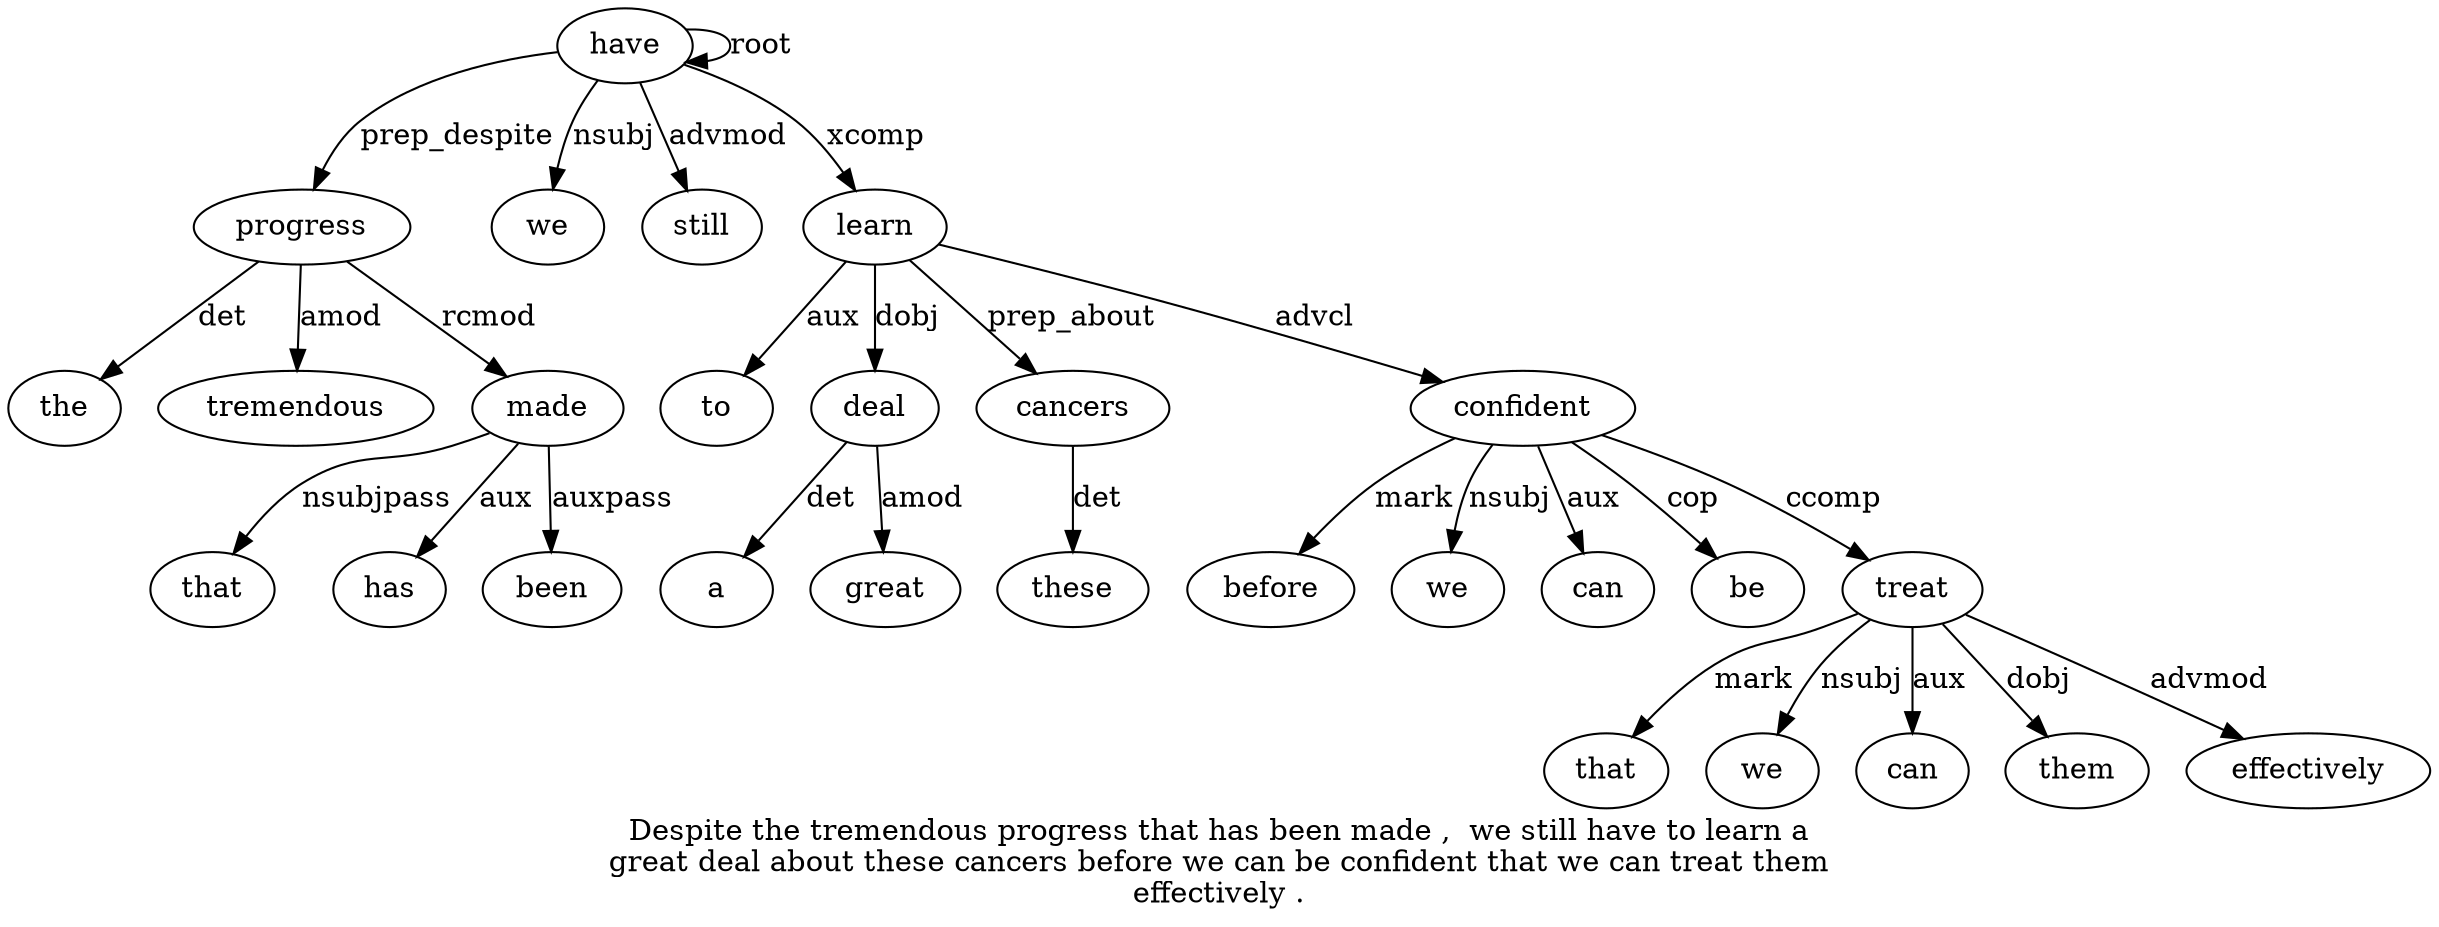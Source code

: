 digraph "Despite the tremendous progress that has been made ,  we still have to learn a great deal about these cancers before we can be confident that we can treat them effectively ." {
label="Despite the tremendous progress that has been made ,  we still have to learn a
great deal about these cancers before we can be confident that we can treat them
effectively .";
progress4 [style=filled, fillcolor=white, label=progress];
the2 [style=filled, fillcolor=white, label=the];
progress4 -> the2  [label=det];
tremendous3 [style=filled, fillcolor=white, label=tremendous];
progress4 -> tremendous3  [label=amod];
have12 [style=filled, fillcolor=white, label=have];
have12 -> progress4  [label=prep_despite];
made8 [style=filled, fillcolor=white, label=made];
that5 [style=filled, fillcolor=white, label=that];
made8 -> that5  [label=nsubjpass];
has6 [style=filled, fillcolor=white, label=has];
made8 -> has6  [label=aux];
been7 [style=filled, fillcolor=white, label=been];
made8 -> been7  [label=auxpass];
progress4 -> made8  [label=rcmod];
we10 [style=filled, fillcolor=white, label=we];
have12 -> we10  [label=nsubj];
still11 [style=filled, fillcolor=white, label=still];
have12 -> still11  [label=advmod];
have12 -> have12  [label=root];
learn14 [style=filled, fillcolor=white, label=learn];
to13 [style=filled, fillcolor=white, label=to];
learn14 -> to13  [label=aux];
have12 -> learn14  [label=xcomp];
deal17 [style=filled, fillcolor=white, label=deal];
a15 [style=filled, fillcolor=white, label=a];
deal17 -> a15  [label=det];
great16 [style=filled, fillcolor=white, label=great];
deal17 -> great16  [label=amod];
learn14 -> deal17  [label=dobj];
cancers20 [style=filled, fillcolor=white, label=cancers];
these19 [style=filled, fillcolor=white, label=these];
cancers20 -> these19  [label=det];
learn14 -> cancers20  [label=prep_about];
confident25 [style=filled, fillcolor=white, label=confident];
before21 [style=filled, fillcolor=white, label=before];
confident25 -> before21  [label=mark];
we22 [style=filled, fillcolor=white, label=we];
confident25 -> we22  [label=nsubj];
can23 [style=filled, fillcolor=white, label=can];
confident25 -> can23  [label=aux];
be24 [style=filled, fillcolor=white, label=be];
confident25 -> be24  [label=cop];
learn14 -> confident25  [label=advcl];
treat29 [style=filled, fillcolor=white, label=treat];
that26 [style=filled, fillcolor=white, label=that];
treat29 -> that26  [label=mark];
we27 [style=filled, fillcolor=white, label=we];
treat29 -> we27  [label=nsubj];
can28 [style=filled, fillcolor=white, label=can];
treat29 -> can28  [label=aux];
confident25 -> treat29  [label=ccomp];
them30 [style=filled, fillcolor=white, label=them];
treat29 -> them30  [label=dobj];
effectively31 [style=filled, fillcolor=white, label=effectively];
treat29 -> effectively31  [label=advmod];
}
